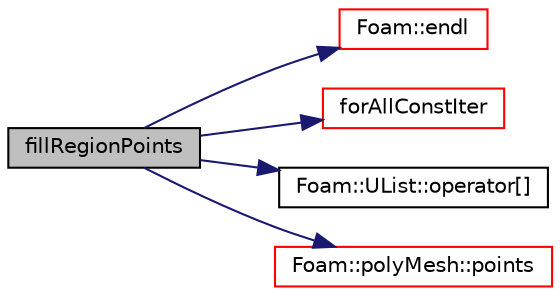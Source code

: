 digraph "fillRegionPoints"
{
  bgcolor="transparent";
  edge [fontname="Helvetica",fontsize="10",labelfontname="Helvetica",labelfontsize="10"];
  node [fontname="Helvetica",fontsize="10",shape=record];
  rankdir="LR";
  Node1904 [label="fillRegionPoints",height=0.2,width=0.4,color="black", fillcolor="grey75", style="filled", fontcolor="black"];
  Node1904 -> Node1905 [color="midnightblue",fontsize="10",style="solid",fontname="Helvetica"];
  Node1905 [label="Foam::endl",height=0.2,width=0.4,color="red",URL="$a21851.html#a2db8fe02a0d3909e9351bb4275b23ce4",tooltip="Add newline and flush stream. "];
  Node1904 -> Node1907 [color="midnightblue",fontsize="10",style="solid",fontname="Helvetica"];
  Node1907 [label="forAllConstIter",height=0.2,width=0.4,color="red",URL="$a39311.html#ae21e2836509b0fa7f7cedf6493b11b09"];
  Node1904 -> Node2202 [color="midnightblue",fontsize="10",style="solid",fontname="Helvetica"];
  Node2202 [label="Foam::UList::operator[]",height=0.2,width=0.4,color="black",URL="$a26837.html#a851e28f7788bbc82f5a4aa9f0efdefe4",tooltip="Return element of UList. "];
  Node1904 -> Node2203 [color="midnightblue",fontsize="10",style="solid",fontname="Helvetica"];
  Node2203 [label="Foam::polyMesh::points",height=0.2,width=0.4,color="red",URL="$a28565.html#ac44123fc1265297c41a43c3b62fdb4c2",tooltip="Return raw points. "];
}
